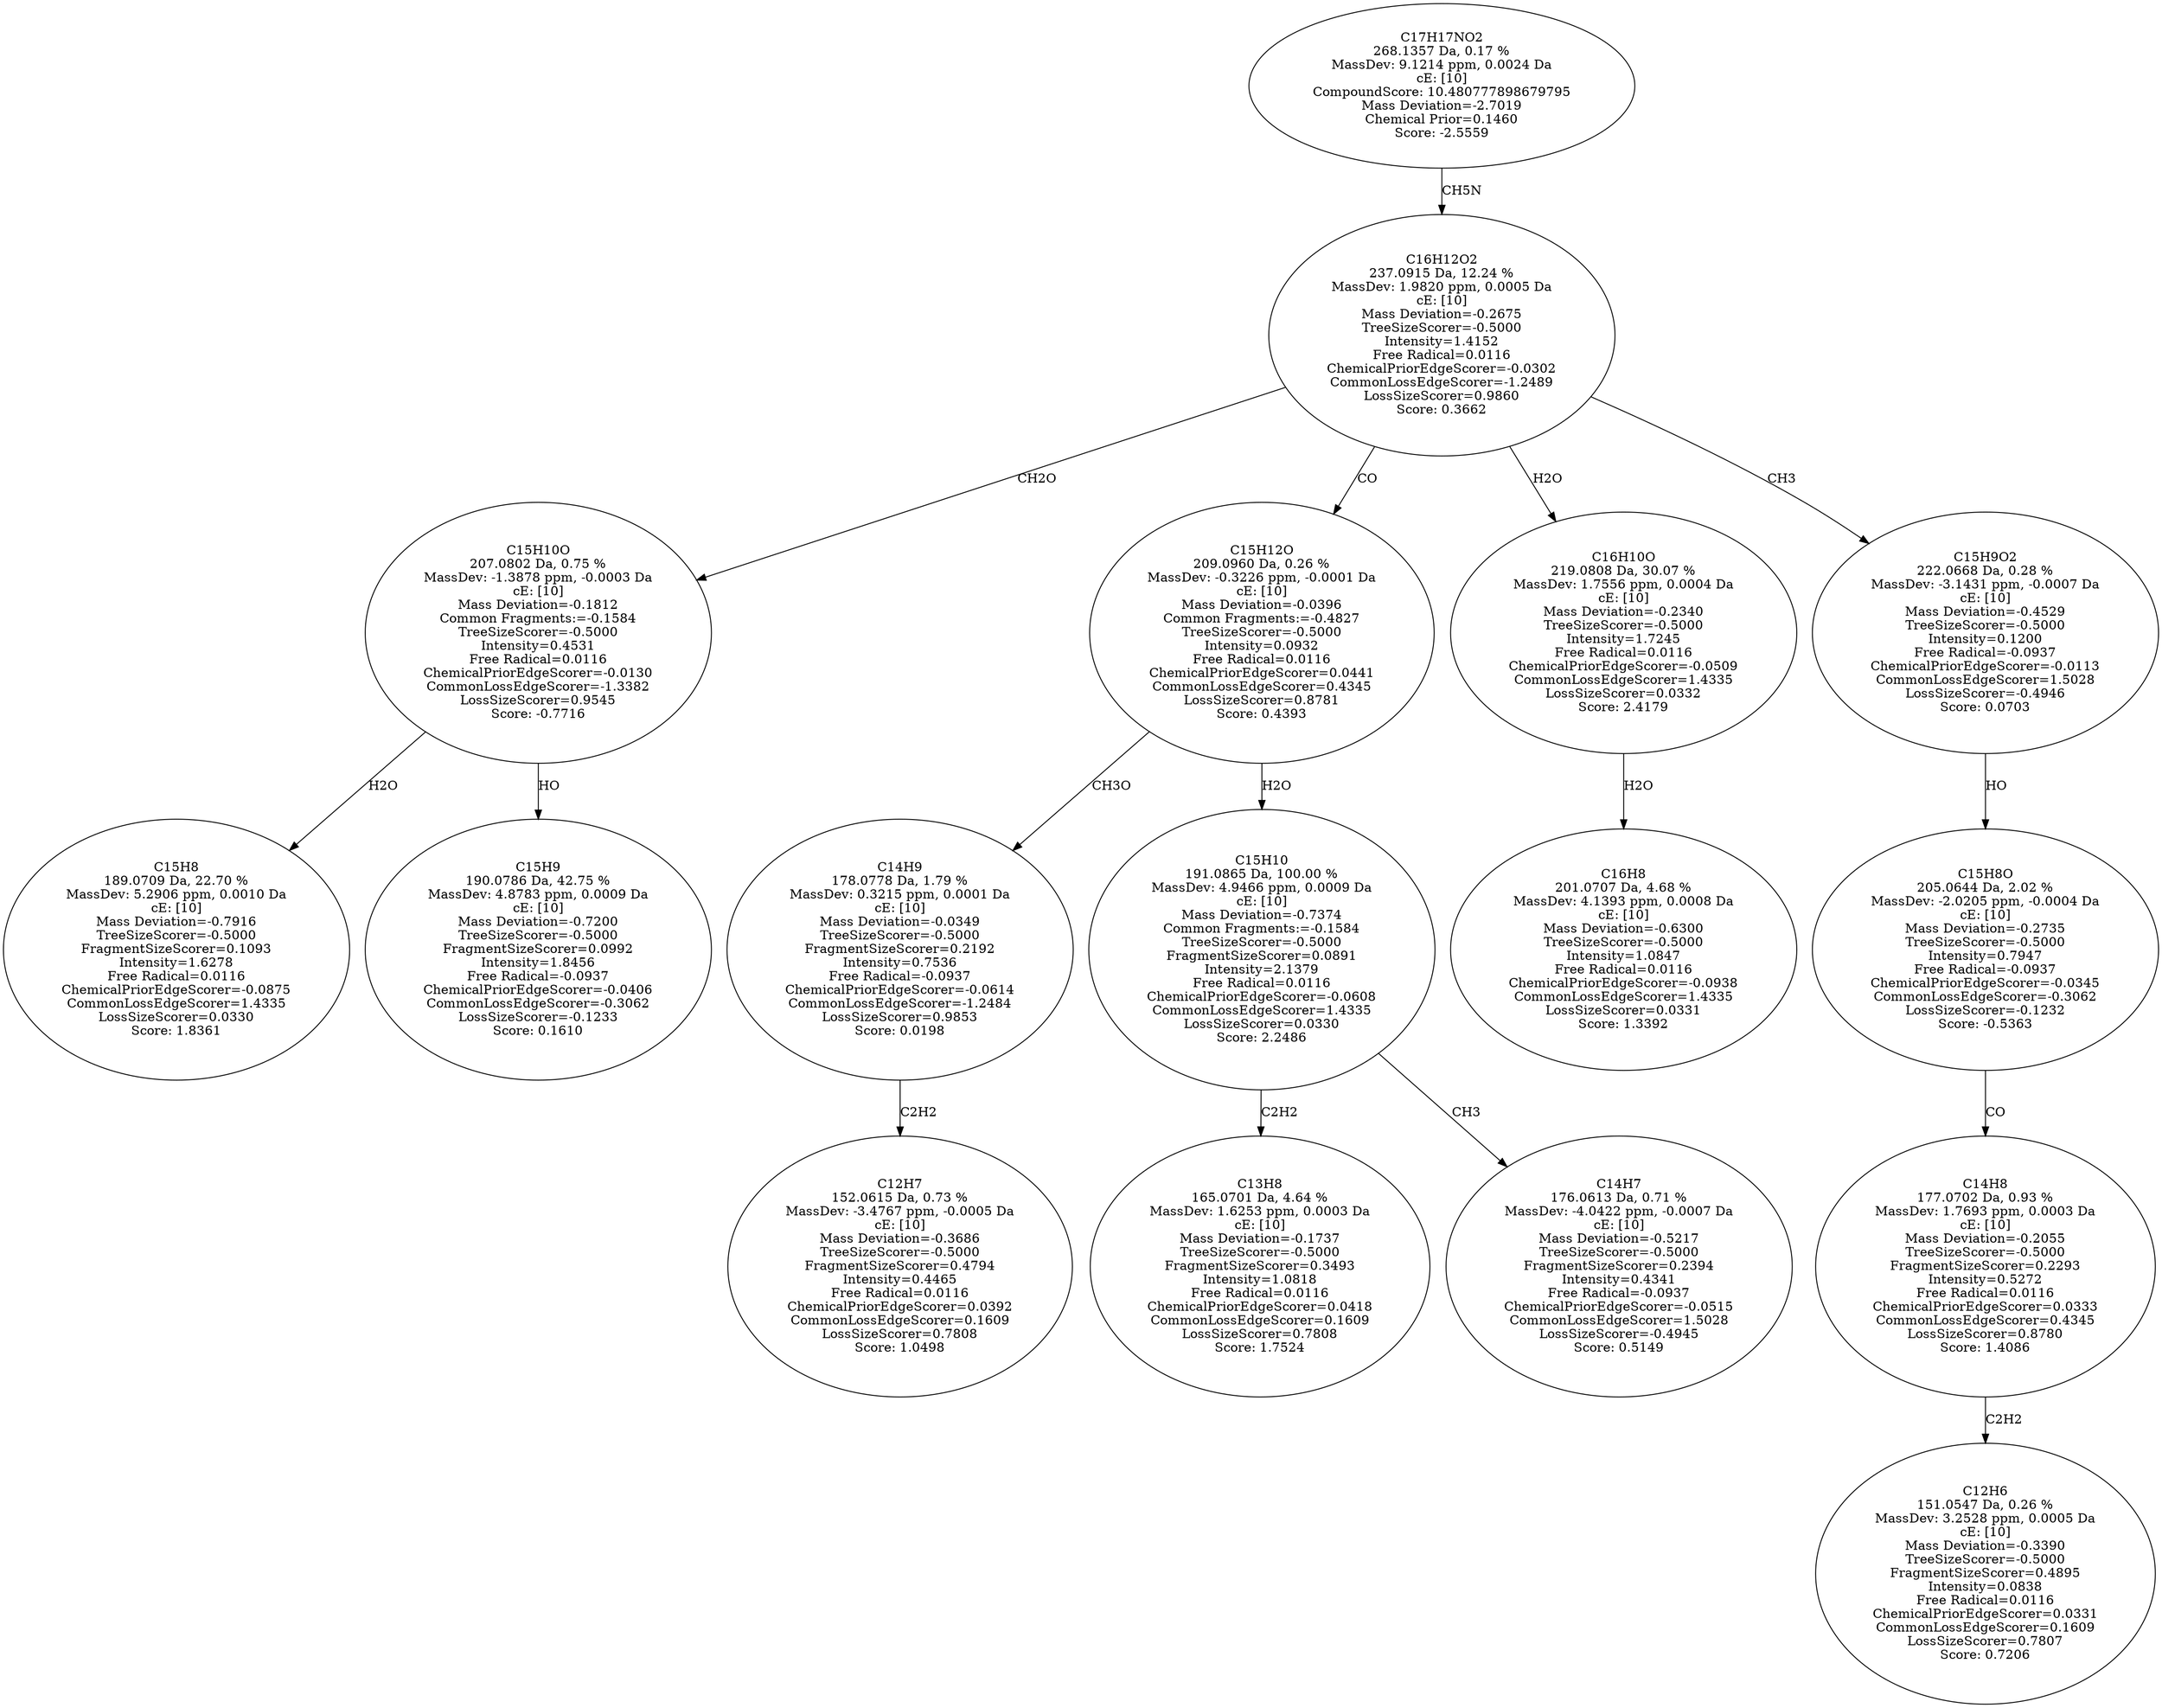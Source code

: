 strict digraph {
v1 [label="C15H8\n189.0709 Da, 22.70 %\nMassDev: 5.2906 ppm, 0.0010 Da\ncE: [10]\nMass Deviation=-0.7916\nTreeSizeScorer=-0.5000\nFragmentSizeScorer=0.1093\nIntensity=1.6278\nFree Radical=0.0116\nChemicalPriorEdgeScorer=-0.0875\nCommonLossEdgeScorer=1.4335\nLossSizeScorer=0.0330\nScore: 1.8361"];
v2 [label="C15H9\n190.0786 Da, 42.75 %\nMassDev: 4.8783 ppm, 0.0009 Da\ncE: [10]\nMass Deviation=-0.7200\nTreeSizeScorer=-0.5000\nFragmentSizeScorer=0.0992\nIntensity=1.8456\nFree Radical=-0.0937\nChemicalPriorEdgeScorer=-0.0406\nCommonLossEdgeScorer=-0.3062\nLossSizeScorer=-0.1233\nScore: 0.1610"];
v3 [label="C15H10O\n207.0802 Da, 0.75 %\nMassDev: -1.3878 ppm, -0.0003 Da\ncE: [10]\nMass Deviation=-0.1812\nCommon Fragments:=-0.1584\nTreeSizeScorer=-0.5000\nIntensity=0.4531\nFree Radical=0.0116\nChemicalPriorEdgeScorer=-0.0130\nCommonLossEdgeScorer=-1.3382\nLossSizeScorer=0.9545\nScore: -0.7716"];
v4 [label="C12H7\n152.0615 Da, 0.73 %\nMassDev: -3.4767 ppm, -0.0005 Da\ncE: [10]\nMass Deviation=-0.3686\nTreeSizeScorer=-0.5000\nFragmentSizeScorer=0.4794\nIntensity=0.4465\nFree Radical=0.0116\nChemicalPriorEdgeScorer=0.0392\nCommonLossEdgeScorer=0.1609\nLossSizeScorer=0.7808\nScore: 1.0498"];
v5 [label="C14H9\n178.0778 Da, 1.79 %\nMassDev: 0.3215 ppm, 0.0001 Da\ncE: [10]\nMass Deviation=-0.0349\nTreeSizeScorer=-0.5000\nFragmentSizeScorer=0.2192\nIntensity=0.7536\nFree Radical=-0.0937\nChemicalPriorEdgeScorer=-0.0614\nCommonLossEdgeScorer=-1.2484\nLossSizeScorer=0.9853\nScore: 0.0198"];
v6 [label="C13H8\n165.0701 Da, 4.64 %\nMassDev: 1.6253 ppm, 0.0003 Da\ncE: [10]\nMass Deviation=-0.1737\nTreeSizeScorer=-0.5000\nFragmentSizeScorer=0.3493\nIntensity=1.0818\nFree Radical=0.0116\nChemicalPriorEdgeScorer=0.0418\nCommonLossEdgeScorer=0.1609\nLossSizeScorer=0.7808\nScore: 1.7524"];
v7 [label="C14H7\n176.0613 Da, 0.71 %\nMassDev: -4.0422 ppm, -0.0007 Da\ncE: [10]\nMass Deviation=-0.5217\nTreeSizeScorer=-0.5000\nFragmentSizeScorer=0.2394\nIntensity=0.4341\nFree Radical=-0.0937\nChemicalPriorEdgeScorer=-0.0515\nCommonLossEdgeScorer=1.5028\nLossSizeScorer=-0.4945\nScore: 0.5149"];
v8 [label="C15H10\n191.0865 Da, 100.00 %\nMassDev: 4.9466 ppm, 0.0009 Da\ncE: [10]\nMass Deviation=-0.7374\nCommon Fragments:=-0.1584\nTreeSizeScorer=-0.5000\nFragmentSizeScorer=0.0891\nIntensity=2.1379\nFree Radical=0.0116\nChemicalPriorEdgeScorer=-0.0608\nCommonLossEdgeScorer=1.4335\nLossSizeScorer=0.0330\nScore: 2.2486"];
v9 [label="C15H12O\n209.0960 Da, 0.26 %\nMassDev: -0.3226 ppm, -0.0001 Da\ncE: [10]\nMass Deviation=-0.0396\nCommon Fragments:=-0.4827\nTreeSizeScorer=-0.5000\nIntensity=0.0932\nFree Radical=0.0116\nChemicalPriorEdgeScorer=0.0441\nCommonLossEdgeScorer=0.4345\nLossSizeScorer=0.8781\nScore: 0.4393"];
v10 [label="C16H8\n201.0707 Da, 4.68 %\nMassDev: 4.1393 ppm, 0.0008 Da\ncE: [10]\nMass Deviation=-0.6300\nTreeSizeScorer=-0.5000\nIntensity=1.0847\nFree Radical=0.0116\nChemicalPriorEdgeScorer=-0.0938\nCommonLossEdgeScorer=1.4335\nLossSizeScorer=0.0331\nScore: 1.3392"];
v11 [label="C16H10O\n219.0808 Da, 30.07 %\nMassDev: 1.7556 ppm, 0.0004 Da\ncE: [10]\nMass Deviation=-0.2340\nTreeSizeScorer=-0.5000\nIntensity=1.7245\nFree Radical=0.0116\nChemicalPriorEdgeScorer=-0.0509\nCommonLossEdgeScorer=1.4335\nLossSizeScorer=0.0332\nScore: 2.4179"];
v12 [label="C12H6\n151.0547 Da, 0.26 %\nMassDev: 3.2528 ppm, 0.0005 Da\ncE: [10]\nMass Deviation=-0.3390\nTreeSizeScorer=-0.5000\nFragmentSizeScorer=0.4895\nIntensity=0.0838\nFree Radical=0.0116\nChemicalPriorEdgeScorer=0.0331\nCommonLossEdgeScorer=0.1609\nLossSizeScorer=0.7807\nScore: 0.7206"];
v13 [label="C14H8\n177.0702 Da, 0.93 %\nMassDev: 1.7693 ppm, 0.0003 Da\ncE: [10]\nMass Deviation=-0.2055\nTreeSizeScorer=-0.5000\nFragmentSizeScorer=0.2293\nIntensity=0.5272\nFree Radical=0.0116\nChemicalPriorEdgeScorer=0.0333\nCommonLossEdgeScorer=0.4345\nLossSizeScorer=0.8780\nScore: 1.4086"];
v14 [label="C15H8O\n205.0644 Da, 2.02 %\nMassDev: -2.0205 ppm, -0.0004 Da\ncE: [10]\nMass Deviation=-0.2735\nTreeSizeScorer=-0.5000\nIntensity=0.7947\nFree Radical=-0.0937\nChemicalPriorEdgeScorer=-0.0345\nCommonLossEdgeScorer=-0.3062\nLossSizeScorer=-0.1232\nScore: -0.5363"];
v15 [label="C15H9O2\n222.0668 Da, 0.28 %\nMassDev: -3.1431 ppm, -0.0007 Da\ncE: [10]\nMass Deviation=-0.4529\nTreeSizeScorer=-0.5000\nIntensity=0.1200\nFree Radical=-0.0937\nChemicalPriorEdgeScorer=-0.0113\nCommonLossEdgeScorer=1.5028\nLossSizeScorer=-0.4946\nScore: 0.0703"];
v16 [label="C16H12O2\n237.0915 Da, 12.24 %\nMassDev: 1.9820 ppm, 0.0005 Da\ncE: [10]\nMass Deviation=-0.2675\nTreeSizeScorer=-0.5000\nIntensity=1.4152\nFree Radical=0.0116\nChemicalPriorEdgeScorer=-0.0302\nCommonLossEdgeScorer=-1.2489\nLossSizeScorer=0.9860\nScore: 0.3662"];
v17 [label="C17H17NO2\n268.1357 Da, 0.17 %\nMassDev: 9.1214 ppm, 0.0024 Da\ncE: [10]\nCompoundScore: 10.480777898679795\nMass Deviation=-2.7019\nChemical Prior=0.1460\nScore: -2.5559"];
v3 -> v1 [label="H2O"];
v3 -> v2 [label="HO"];
v16 -> v3 [label="CH2O"];
v5 -> v4 [label="C2H2"];
v9 -> v5 [label="CH3O"];
v8 -> v6 [label="C2H2"];
v8 -> v7 [label="CH3"];
v9 -> v8 [label="H2O"];
v16 -> v9 [label="CO"];
v11 -> v10 [label="H2O"];
v16 -> v11 [label="H2O"];
v13 -> v12 [label="C2H2"];
v14 -> v13 [label="CO"];
v15 -> v14 [label="HO"];
v16 -> v15 [label="CH3"];
v17 -> v16 [label="CH5N"];
}